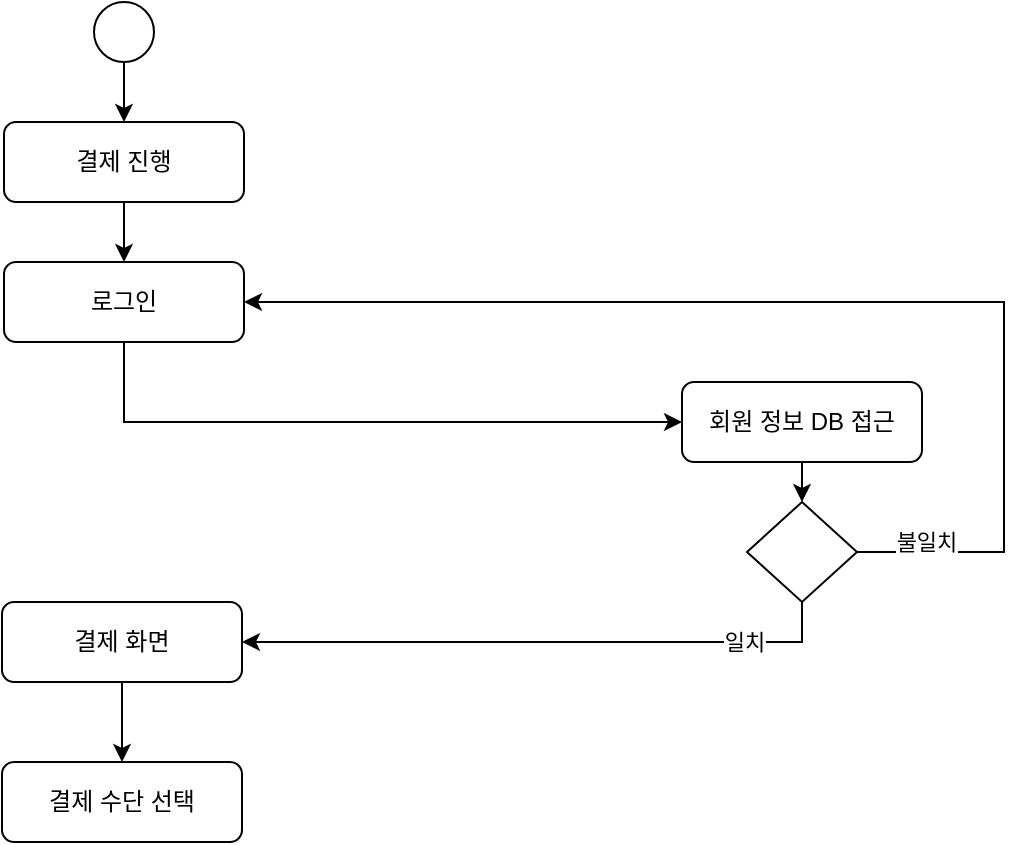 <mxfile version="22.1.2" type="github">
  <diagram name="페이지-1" id="iiUQF31darGWQmdNgnVL">
    <mxGraphModel dx="1434" dy="750" grid="1" gridSize="10" guides="1" tooltips="1" connect="1" arrows="1" fold="1" page="1" pageScale="1" pageWidth="827" pageHeight="1169" math="0" shadow="0">
      <root>
        <mxCell id="0" />
        <mxCell id="1" parent="0" />
        <mxCell id="6ITl8z-6siOdrVx8FUeB-3" style="edgeStyle=orthogonalEdgeStyle;rounded=0;orthogonalLoop=1;jettySize=auto;html=1;exitX=0.5;exitY=1;exitDx=0;exitDy=0;entryX=0.5;entryY=0;entryDx=0;entryDy=0;" edge="1" parent="1" source="6ITl8z-6siOdrVx8FUeB-1" target="6ITl8z-6siOdrVx8FUeB-2">
          <mxGeometry relative="1" as="geometry" />
        </mxCell>
        <mxCell id="6ITl8z-6siOdrVx8FUeB-1" value="" style="ellipse;whiteSpace=wrap;html=1;aspect=fixed;" vertex="1" parent="1">
          <mxGeometry x="205" y="80" width="30" height="30" as="geometry" />
        </mxCell>
        <mxCell id="6ITl8z-6siOdrVx8FUeB-6" style="edgeStyle=orthogonalEdgeStyle;rounded=0;orthogonalLoop=1;jettySize=auto;html=1;exitX=0.5;exitY=1;exitDx=0;exitDy=0;entryX=0.5;entryY=0;entryDx=0;entryDy=0;" edge="1" parent="1" source="6ITl8z-6siOdrVx8FUeB-2" target="6ITl8z-6siOdrVx8FUeB-5">
          <mxGeometry relative="1" as="geometry" />
        </mxCell>
        <mxCell id="6ITl8z-6siOdrVx8FUeB-2" value="결제 진행" style="rounded=1;whiteSpace=wrap;html=1;" vertex="1" parent="1">
          <mxGeometry x="160" y="140" width="120" height="40" as="geometry" />
        </mxCell>
        <mxCell id="6ITl8z-6siOdrVx8FUeB-19" style="edgeStyle=orthogonalEdgeStyle;rounded=0;orthogonalLoop=1;jettySize=auto;html=1;exitX=0.5;exitY=1;exitDx=0;exitDy=0;entryX=0;entryY=0.5;entryDx=0;entryDy=0;" edge="1" parent="1" source="6ITl8z-6siOdrVx8FUeB-5" target="6ITl8z-6siOdrVx8FUeB-8">
          <mxGeometry relative="1" as="geometry" />
        </mxCell>
        <mxCell id="6ITl8z-6siOdrVx8FUeB-5" value="로그인" style="rounded=1;whiteSpace=wrap;html=1;" vertex="1" parent="1">
          <mxGeometry x="160" y="210" width="120" height="40" as="geometry" />
        </mxCell>
        <mxCell id="6ITl8z-6siOdrVx8FUeB-13" style="edgeStyle=orthogonalEdgeStyle;rounded=0;orthogonalLoop=1;jettySize=auto;html=1;exitX=0.5;exitY=1;exitDx=0;exitDy=0;entryX=0.5;entryY=0;entryDx=0;entryDy=0;" edge="1" parent="1" source="6ITl8z-6siOdrVx8FUeB-8" target="6ITl8z-6siOdrVx8FUeB-9">
          <mxGeometry relative="1" as="geometry" />
        </mxCell>
        <mxCell id="6ITl8z-6siOdrVx8FUeB-8" value="회원 정보 DB 접근" style="rounded=1;whiteSpace=wrap;html=1;" vertex="1" parent="1">
          <mxGeometry x="499" y="270" width="120" height="40" as="geometry" />
        </mxCell>
        <mxCell id="6ITl8z-6siOdrVx8FUeB-15" value="일치" style="edgeStyle=orthogonalEdgeStyle;rounded=0;orthogonalLoop=1;jettySize=auto;html=1;exitX=0.5;exitY=1;exitDx=0;exitDy=0;entryX=1;entryY=0.5;entryDx=0;entryDy=0;" edge="1" parent="1" source="6ITl8z-6siOdrVx8FUeB-9" target="6ITl8z-6siOdrVx8FUeB-14">
          <mxGeometry x="-0.673" relative="1" as="geometry">
            <mxPoint as="offset" />
          </mxGeometry>
        </mxCell>
        <mxCell id="6ITl8z-6siOdrVx8FUeB-16" value="불일치" style="edgeStyle=orthogonalEdgeStyle;rounded=0;orthogonalLoop=1;jettySize=auto;html=1;exitX=1;exitY=0.5;exitDx=0;exitDy=0;entryX=1;entryY=0.5;entryDx=0;entryDy=0;" edge="1" parent="1" source="6ITl8z-6siOdrVx8FUeB-9" target="6ITl8z-6siOdrVx8FUeB-5">
          <mxGeometry x="-0.884" y="5" relative="1" as="geometry">
            <mxPoint x="680" y="220" as="targetPoint" />
            <Array as="points">
              <mxPoint x="660" y="355" />
              <mxPoint x="660" y="230" />
            </Array>
            <mxPoint x="1" as="offset" />
          </mxGeometry>
        </mxCell>
        <mxCell id="6ITl8z-6siOdrVx8FUeB-9" value="" style="rhombus;whiteSpace=wrap;html=1;" vertex="1" parent="1">
          <mxGeometry x="531.5" y="330" width="55" height="50" as="geometry" />
        </mxCell>
        <mxCell id="6ITl8z-6siOdrVx8FUeB-23" style="edgeStyle=orthogonalEdgeStyle;rounded=0;orthogonalLoop=1;jettySize=auto;html=1;exitX=0.5;exitY=1;exitDx=0;exitDy=0;entryX=0.5;entryY=0;entryDx=0;entryDy=0;" edge="1" parent="1" source="6ITl8z-6siOdrVx8FUeB-14" target="6ITl8z-6siOdrVx8FUeB-21">
          <mxGeometry relative="1" as="geometry" />
        </mxCell>
        <mxCell id="6ITl8z-6siOdrVx8FUeB-14" value="결제 화면" style="rounded=1;whiteSpace=wrap;html=1;" vertex="1" parent="1">
          <mxGeometry x="159" y="380" width="120" height="40" as="geometry" />
        </mxCell>
        <mxCell id="6ITl8z-6siOdrVx8FUeB-21" value="결제 수단 선택" style="rounded=1;whiteSpace=wrap;html=1;" vertex="1" parent="1">
          <mxGeometry x="159" y="460" width="120" height="40" as="geometry" />
        </mxCell>
      </root>
    </mxGraphModel>
  </diagram>
</mxfile>
